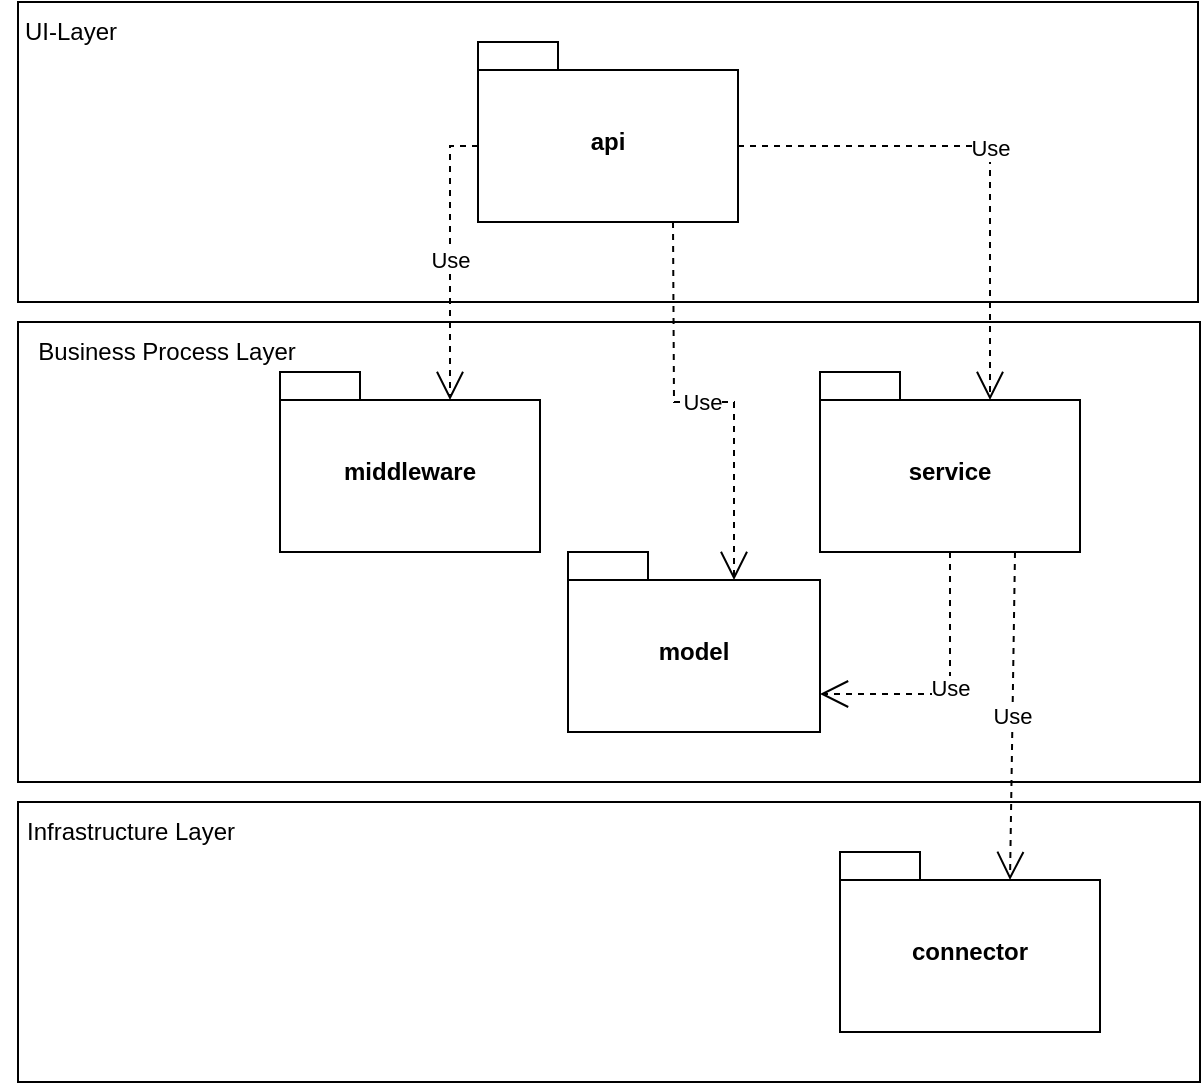 <mxfile version="21.6.8" type="device">
  <diagram name="Seite-1" id="SVnnqITcs4BrFjiagQcF">
    <mxGraphModel dx="1050" dy="629" grid="1" gridSize="10" guides="1" tooltips="1" connect="1" arrows="1" fold="1" page="1" pageScale="1" pageWidth="827" pageHeight="1169" math="0" shadow="0">
      <root>
        <mxCell id="0" />
        <mxCell id="1" parent="0" />
        <mxCell id="Oht03jyFGzYixEJQLIEx-12" value="" style="rounded=0;whiteSpace=wrap;html=1;" vertex="1" parent="1">
          <mxGeometry x="119" y="470" width="591" height="140" as="geometry" />
        </mxCell>
        <mxCell id="Oht03jyFGzYixEJQLIEx-10" value="" style="rounded=0;whiteSpace=wrap;html=1;" vertex="1" parent="1">
          <mxGeometry x="119" y="230" width="591" height="230" as="geometry" />
        </mxCell>
        <mxCell id="Oht03jyFGzYixEJQLIEx-8" value="" style="rounded=0;whiteSpace=wrap;html=1;align=left;" vertex="1" parent="1">
          <mxGeometry x="119" y="70" width="590" height="150" as="geometry" />
        </mxCell>
        <mxCell id="Oht03jyFGzYixEJQLIEx-2" value="api" style="shape=folder;fontStyle=1;spacingTop=10;tabWidth=40;tabHeight=14;tabPosition=left;html=1;whiteSpace=wrap;" vertex="1" parent="1">
          <mxGeometry x="349" y="90" width="130" height="90" as="geometry" />
        </mxCell>
        <mxCell id="Oht03jyFGzYixEJQLIEx-3" value="connector" style="shape=folder;fontStyle=1;spacingTop=10;tabWidth=40;tabHeight=14;tabPosition=left;html=1;whiteSpace=wrap;" vertex="1" parent="1">
          <mxGeometry x="530" y="495" width="130" height="90" as="geometry" />
        </mxCell>
        <mxCell id="Oht03jyFGzYixEJQLIEx-4" value="model" style="shape=folder;fontStyle=1;spacingTop=10;tabWidth=40;tabHeight=14;tabPosition=left;html=1;whiteSpace=wrap;" vertex="1" parent="1">
          <mxGeometry x="394" y="345" width="126" height="90" as="geometry" />
        </mxCell>
        <mxCell id="Oht03jyFGzYixEJQLIEx-6" value="middleware" style="shape=folder;fontStyle=1;spacingTop=10;tabWidth=40;tabHeight=14;tabPosition=left;html=1;whiteSpace=wrap;" vertex="1" parent="1">
          <mxGeometry x="250" y="255" width="130" height="90" as="geometry" />
        </mxCell>
        <mxCell id="Oht03jyFGzYixEJQLIEx-7" value="service" style="shape=folder;fontStyle=1;spacingTop=10;tabWidth=40;tabHeight=14;tabPosition=left;html=1;whiteSpace=wrap;" vertex="1" parent="1">
          <mxGeometry x="520" y="255" width="130" height="90" as="geometry" />
        </mxCell>
        <mxCell id="Oht03jyFGzYixEJQLIEx-9" value="UI-Layer" style="text;html=1;align=center;verticalAlign=middle;resizable=0;points=[];autosize=1;strokeColor=none;fillColor=none;" vertex="1" parent="1">
          <mxGeometry x="110" y="70" width="70" height="30" as="geometry" />
        </mxCell>
        <mxCell id="Oht03jyFGzYixEJQLIEx-11" value="Business Process Layer" style="text;html=1;align=center;verticalAlign=middle;resizable=0;points=[];autosize=1;strokeColor=none;fillColor=none;" vertex="1" parent="1">
          <mxGeometry x="118" y="230" width="150" height="30" as="geometry" />
        </mxCell>
        <mxCell id="Oht03jyFGzYixEJQLIEx-15" value="Infrastructure Layer" style="text;html=1;align=center;verticalAlign=middle;resizable=0;points=[];autosize=1;strokeColor=none;fillColor=none;" vertex="1" parent="1">
          <mxGeometry x="110" y="470" width="130" height="30" as="geometry" />
        </mxCell>
        <mxCell id="Oht03jyFGzYixEJQLIEx-16" value="Use" style="endArrow=open;endSize=12;dashed=1;html=1;rounded=0;entryX=0;entryY=0;entryDx=85;entryDy=14;entryPerimeter=0;exitX=0;exitY=0;exitDx=0;exitDy=52;exitPerimeter=0;" edge="1" parent="1" source="Oht03jyFGzYixEJQLIEx-2" target="Oht03jyFGzYixEJQLIEx-6">
          <mxGeometry width="160" relative="1" as="geometry">
            <mxPoint x="160" y="140" as="sourcePoint" />
            <mxPoint x="320" y="140" as="targetPoint" />
            <Array as="points">
              <mxPoint x="335" y="142" />
            </Array>
          </mxGeometry>
        </mxCell>
        <mxCell id="Oht03jyFGzYixEJQLIEx-18" value="Use" style="endArrow=open;endSize=12;dashed=1;html=1;rounded=0;exitX=0;exitY=0;exitDx=130;exitDy=52;exitPerimeter=0;entryX=0;entryY=0;entryDx=85;entryDy=14;entryPerimeter=0;" edge="1" parent="1" source="Oht03jyFGzYixEJQLIEx-2" target="Oht03jyFGzYixEJQLIEx-7">
          <mxGeometry width="160" relative="1" as="geometry">
            <mxPoint x="530" y="130" as="sourcePoint" />
            <mxPoint x="690" y="130" as="targetPoint" />
            <Array as="points">
              <mxPoint x="605" y="142" />
            </Array>
          </mxGeometry>
        </mxCell>
        <mxCell id="Oht03jyFGzYixEJQLIEx-19" value="Use" style="endArrow=open;endSize=12;dashed=1;html=1;rounded=0;exitX=0.75;exitY=1;exitDx=0;exitDy=0;exitPerimeter=0;entryX=0;entryY=0;entryDx=83;entryDy=14;entryPerimeter=0;" edge="1" parent="1" source="Oht03jyFGzYixEJQLIEx-2" target="Oht03jyFGzYixEJQLIEx-4">
          <mxGeometry width="160" relative="1" as="geometry">
            <mxPoint x="60" y="390" as="sourcePoint" />
            <mxPoint x="220" y="390" as="targetPoint" />
            <Array as="points">
              <mxPoint x="447" y="270" />
              <mxPoint x="477" y="270" />
            </Array>
          </mxGeometry>
        </mxCell>
        <mxCell id="Oht03jyFGzYixEJQLIEx-20" value="Use" style="endArrow=open;endSize=12;dashed=1;html=1;rounded=0;exitX=0.75;exitY=1;exitDx=0;exitDy=0;exitPerimeter=0;entryX=0;entryY=0;entryDx=85;entryDy=14;entryPerimeter=0;" edge="1" parent="1" source="Oht03jyFGzYixEJQLIEx-7" target="Oht03jyFGzYixEJQLIEx-3">
          <mxGeometry width="160" relative="1" as="geometry">
            <mxPoint x="600" y="400" as="sourcePoint" />
            <mxPoint x="760" y="400" as="targetPoint" />
          </mxGeometry>
        </mxCell>
        <mxCell id="Oht03jyFGzYixEJQLIEx-21" value="Use" style="endArrow=open;endSize=12;dashed=1;html=1;rounded=0;exitX=0.5;exitY=1;exitDx=0;exitDy=0;exitPerimeter=0;entryX=0;entryY=0;entryDx=126;entryDy=71;entryPerimeter=0;" edge="1" parent="1" source="Oht03jyFGzYixEJQLIEx-7" target="Oht03jyFGzYixEJQLIEx-4">
          <mxGeometry width="160" relative="1" as="geometry">
            <mxPoint x="210" y="560" as="sourcePoint" />
            <mxPoint x="370" y="560" as="targetPoint" />
            <Array as="points">
              <mxPoint x="585" y="416" />
            </Array>
          </mxGeometry>
        </mxCell>
      </root>
    </mxGraphModel>
  </diagram>
</mxfile>
